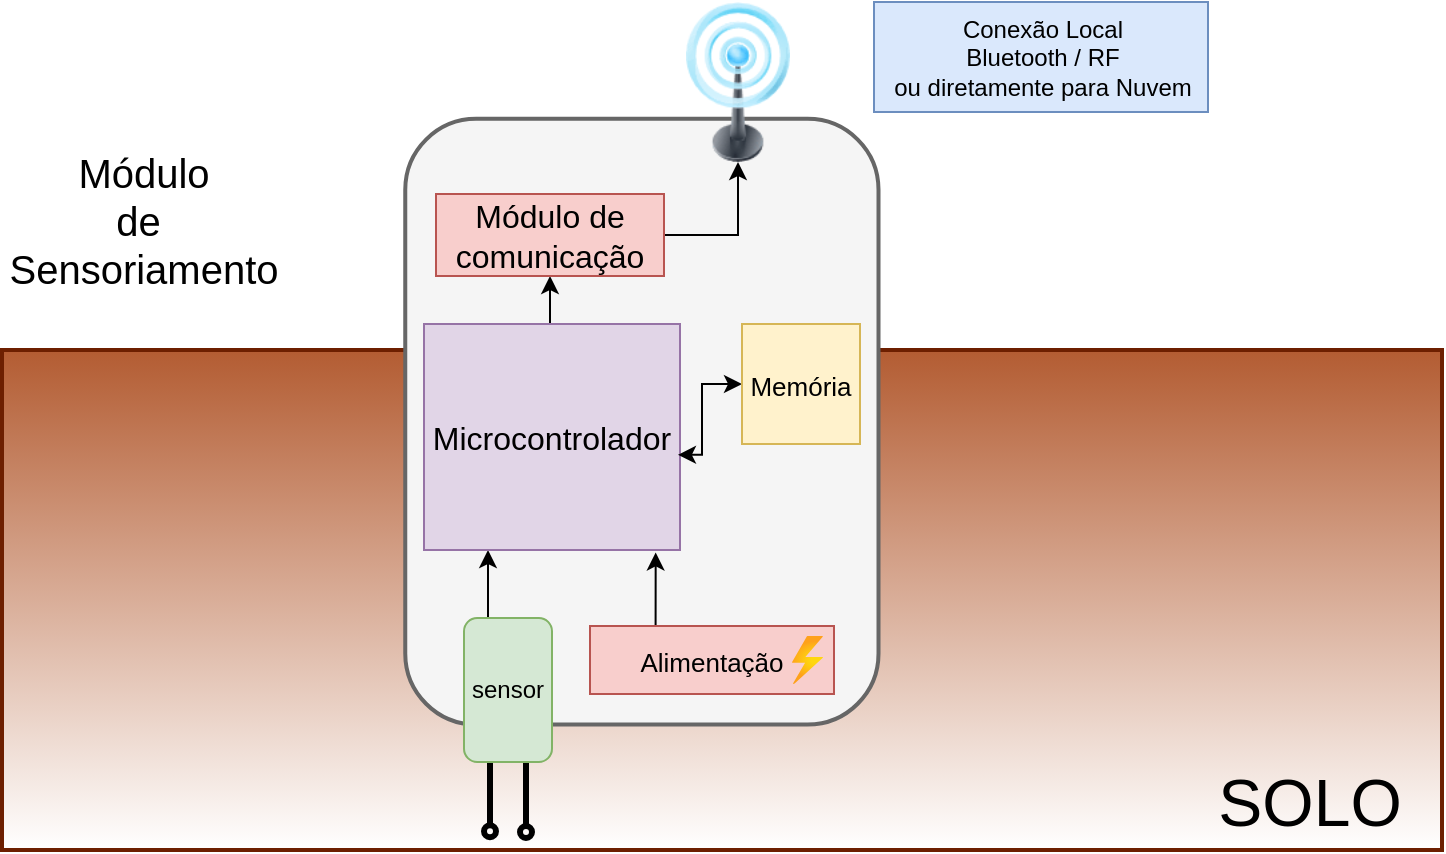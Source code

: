 <mxfile version="20.6.0" type="device"><diagram id="k2t_vNObkgoWgzWo94aV" name="Page-1"><mxGraphModel dx="1038" dy="489" grid="0" gridSize="10" guides="1" tooltips="1" connect="1" arrows="1" fold="1" page="1" pageScale="1" pageWidth="827" pageHeight="1169" math="0" shadow="0"><root><mxCell id="0"/><mxCell id="1" parent="0"/><mxCell id="rhtx9-ncO_oNOZYyBPlz-14" value="" style="rounded=0;whiteSpace=wrap;html=1;fillColor=#B35C32;strokeColor=#6D1F00;strokeWidth=2;fontColor=#ffffff;gradientColor=#FFFFFF;" parent="1" vertex="1"><mxGeometry x="37" y="179" width="720" height="250" as="geometry"/></mxCell><mxCell id="rhtx9-ncO_oNOZYyBPlz-17" value="SOLO" style="text;html=1;strokeColor=none;fillColor=none;align=center;verticalAlign=middle;whiteSpace=wrap;rounded=0;fontSize=33;fontColor=#000000;" parent="1" vertex="1"><mxGeometry x="661" y="390" width="60" height="30" as="geometry"/></mxCell><mxCell id="rhtx9-ncO_oNOZYyBPlz-19" value="" style="endArrow=none;html=1;rounded=0;fontSize=33;fontColor=#000000;strokeWidth=3;startArrow=oval;startFill=0;" parent="1" edge="1"><mxGeometry width="50" height="50" relative="1" as="geometry"><mxPoint x="281" y="419.63" as="sourcePoint"/><mxPoint x="281" y="349.63" as="targetPoint"/></mxGeometry></mxCell><mxCell id="rhtx9-ncO_oNOZYyBPlz-20" value="" style="endArrow=none;html=1;rounded=0;fontSize=33;fontColor=#000000;strokeWidth=3;startArrow=oval;startFill=0;" parent="1" edge="1"><mxGeometry width="50" height="50" relative="1" as="geometry"><mxPoint x="299" y="420" as="sourcePoint"/><mxPoint x="299" y="350" as="targetPoint"/></mxGeometry></mxCell><mxCell id="rhtx9-ncO_oNOZYyBPlz-21" value="" style="rounded=1;whiteSpace=wrap;html=1;fontSize=33;fontColor=#333333;strokeColor=#666666;strokeWidth=2;fillColor=#f5f5f5;rotation=90;" parent="1" vertex="1"><mxGeometry x="205.5" y="96.5" width="302.88" height="236.63" as="geometry"/></mxCell><mxCell id="rhtx9-ncO_oNOZYyBPlz-22" value="&lt;span style=&quot;font-size: 20px;&quot;&gt;Módulo&lt;br&gt;de&amp;nbsp;&lt;br&gt;Sensoriamento&lt;/span&gt;" style="text;html=1;strokeColor=none;fillColor=none;align=center;verticalAlign=middle;whiteSpace=wrap;rounded=0;fontSize=13;fontColor=#000000;" parent="1" vertex="1"><mxGeometry x="78" y="99" width="60" height="30" as="geometry"/></mxCell><mxCell id="rhtx9-ncO_oNOZYyBPlz-24" value="" style="image;html=1;image=img/lib/clip_art/telecommunication/Signal_tower_on_128x128.png;fontSize=13;fontColor=#000000;strokeColor=#000000;strokeWidth=1;fillColor=default;gradientColor=#FFFFFF;" parent="1" vertex="1"><mxGeometry x="365" y="5" width="80" height="80" as="geometry"/></mxCell><mxCell id="1_WwKeXFeqq4wC-0H6YC-6" style="edgeStyle=orthogonalEdgeStyle;rounded=0;orthogonalLoop=1;jettySize=auto;html=1;exitX=0.25;exitY=0;exitDx=0;exitDy=0;entryX=0.25;entryY=1;entryDx=0;entryDy=0;fontSize=16;" edge="1" parent="1" source="KLeCJPRy7CTDhVO2bG4A-3" target="1_WwKeXFeqq4wC-0H6YC-1"><mxGeometry relative="1" as="geometry"/></mxCell><mxCell id="KLeCJPRy7CTDhVO2bG4A-3" value="sensor" style="rounded=1;whiteSpace=wrap;html=1;rotation=0;fillColor=#d5e8d4;strokeColor=#82b366;" parent="1" vertex="1"><mxGeometry x="268" y="313" width="44" height="72" as="geometry"/></mxCell><mxCell id="1_WwKeXFeqq4wC-0H6YC-9" style="edgeStyle=orthogonalEdgeStyle;rounded=0;orthogonalLoop=1;jettySize=auto;html=1;exitX=0.5;exitY=0;exitDx=0;exitDy=0;entryX=0.5;entryY=1;entryDx=0;entryDy=0;fontSize=16;" edge="1" parent="1" source="1_WwKeXFeqq4wC-0H6YC-1" target="1_WwKeXFeqq4wC-0H6YC-4"><mxGeometry relative="1" as="geometry"/></mxCell><mxCell id="1_WwKeXFeqq4wC-0H6YC-1" value="&lt;font style=&quot;font-size: 16px;&quot;&gt;Microcontrolador&lt;/font&gt;" style="rounded=0;whiteSpace=wrap;html=1;fillColor=#e1d5e7;strokeColor=#9673a6;" vertex="1" parent="1"><mxGeometry x="248" y="166" width="128" height="113" as="geometry"/></mxCell><mxCell id="1_WwKeXFeqq4wC-0H6YC-8" style="edgeStyle=orthogonalEdgeStyle;rounded=0;orthogonalLoop=1;jettySize=auto;html=1;exitX=1;exitY=0.5;exitDx=0;exitDy=0;entryX=0.5;entryY=1;entryDx=0;entryDy=0;fontSize=16;" edge="1" parent="1" source="1_WwKeXFeqq4wC-0H6YC-4" target="rhtx9-ncO_oNOZYyBPlz-24"><mxGeometry relative="1" as="geometry"/></mxCell><mxCell id="1_WwKeXFeqq4wC-0H6YC-4" value="Módulo de comunicação" style="rounded=0;whiteSpace=wrap;html=1;fontSize=16;fillColor=#f8cecc;strokeColor=#b85450;" vertex="1" parent="1"><mxGeometry x="254" y="101" width="114" height="41" as="geometry"/></mxCell><mxCell id="1_WwKeXFeqq4wC-0H6YC-16" style="edgeStyle=orthogonalEdgeStyle;rounded=0;orthogonalLoop=1;jettySize=auto;html=1;exitX=0;exitY=0.5;exitDx=0;exitDy=0;entryX=0.992;entryY=0.579;entryDx=0;entryDy=0;entryPerimeter=0;fontSize=13;startArrow=classic;startFill=1;" edge="1" parent="1" source="1_WwKeXFeqq4wC-0H6YC-10" target="1_WwKeXFeqq4wC-0H6YC-1"><mxGeometry relative="1" as="geometry"/></mxCell><mxCell id="1_WwKeXFeqq4wC-0H6YC-10" value="&lt;font style=&quot;font-size: 13px;&quot;&gt;Memória&lt;/font&gt;" style="rounded=0;whiteSpace=wrap;html=1;fontSize=16;fillColor=#fff2cc;strokeColor=#d6b656;" vertex="1" parent="1"><mxGeometry x="407" y="166" width="59" height="60" as="geometry"/></mxCell><mxCell id="1_WwKeXFeqq4wC-0H6YC-12" style="edgeStyle=orthogonalEdgeStyle;rounded=0;orthogonalLoop=1;jettySize=auto;html=1;exitX=0.25;exitY=0;exitDx=0;exitDy=0;entryX=0.905;entryY=1.011;entryDx=0;entryDy=0;entryPerimeter=0;fontSize=13;" edge="1" parent="1" source="1_WwKeXFeqq4wC-0H6YC-11" target="1_WwKeXFeqq4wC-0H6YC-1"><mxGeometry relative="1" as="geometry"/></mxCell><mxCell id="1_WwKeXFeqq4wC-0H6YC-11" value="&lt;font style=&quot;font-size: 13px;&quot;&gt;Alimentação&lt;/font&gt;" style="rounded=0;whiteSpace=wrap;html=1;fontSize=16;fillColor=#f8cecc;strokeColor=#b85450;" vertex="1" parent="1"><mxGeometry x="331" y="317" width="122" height="34" as="geometry"/></mxCell><mxCell id="1_WwKeXFeqq4wC-0H6YC-13" value="" style="aspect=fixed;html=1;points=[];align=center;image;fontSize=12;image=img/lib/azure2/general/Power.svg;" vertex="1" parent="1"><mxGeometry x="432" y="322" width="15.53" height="24" as="geometry"/></mxCell><mxCell id="1_WwKeXFeqq4wC-0H6YC-17" value="Conexão Local&lt;br&gt;Bluetooth / RF&lt;br&gt;ou diretamente para Nuvem" style="text;html=1;align=center;verticalAlign=middle;resizable=0;points=[];autosize=1;strokeColor=#6c8ebf;fillColor=#dae8fc;" vertex="1" parent="1"><mxGeometry x="473" y="5" width="167" height="55" as="geometry"/></mxCell></root></mxGraphModel></diagram></mxfile>